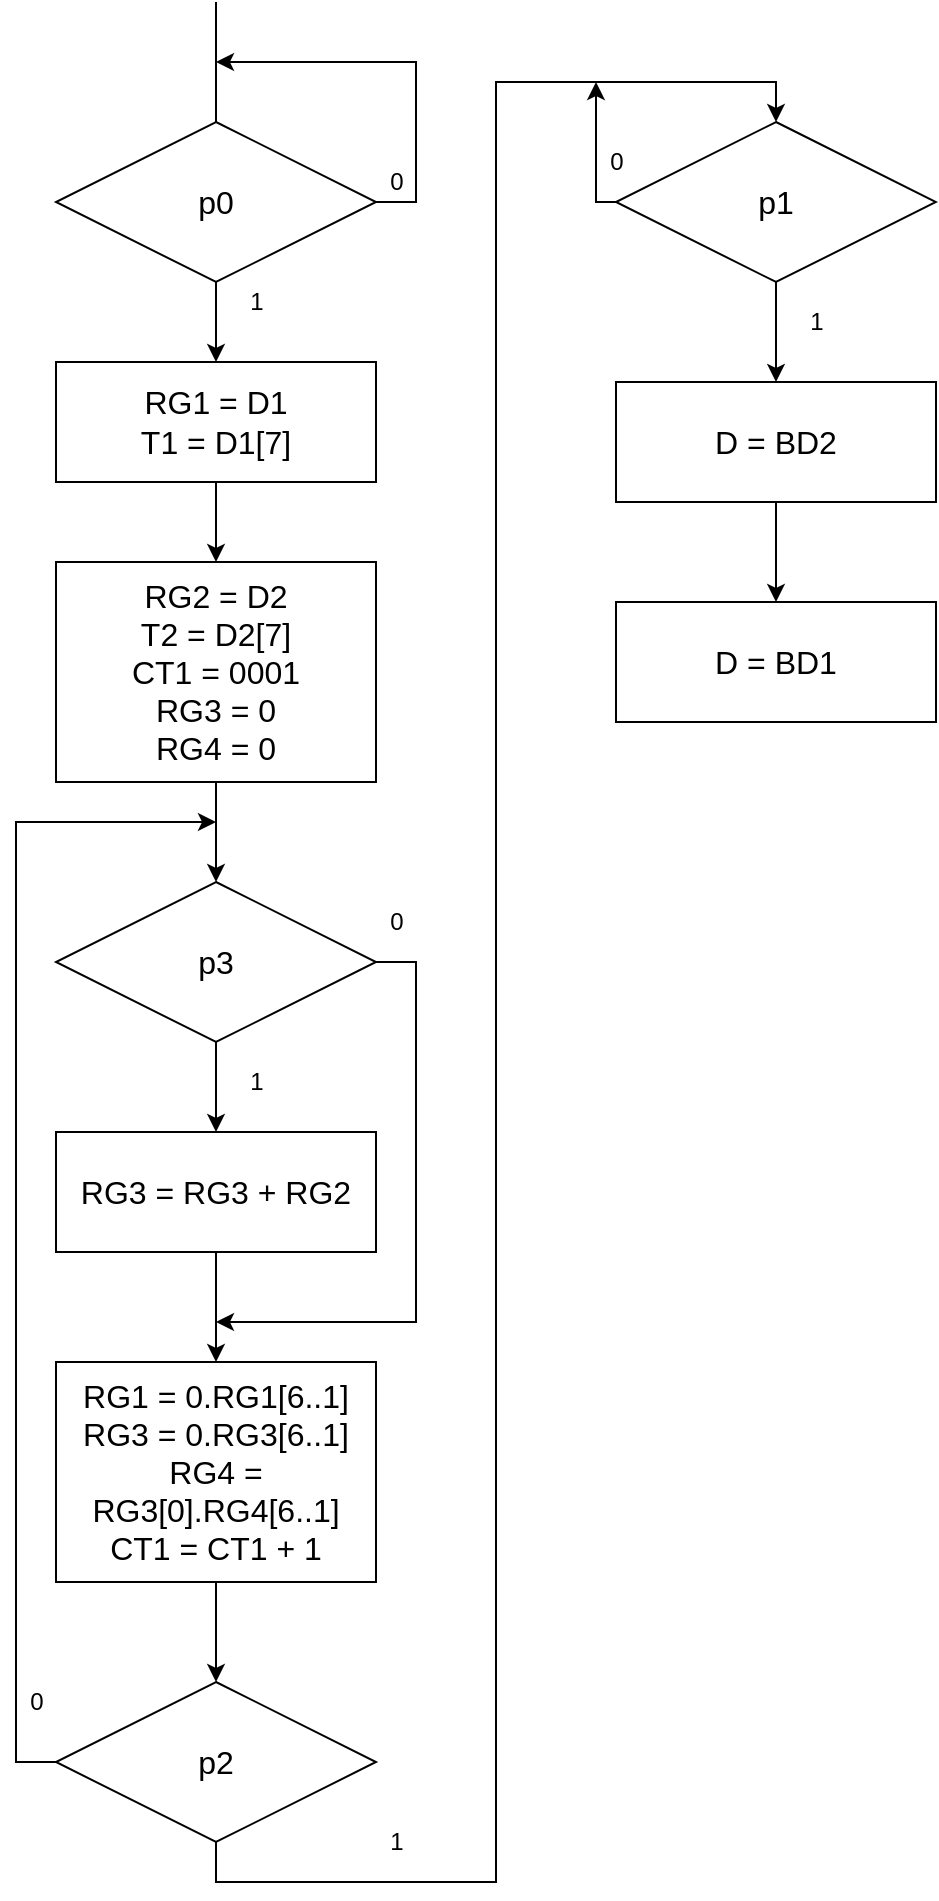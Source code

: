 <mxfile version="14.6.13" type="device"><diagram id="eyWLAwmCv610SPQU9jmA" name="Page-1"><mxGraphModel dx="1422" dy="705" grid="1" gridSize="10" guides="1" tooltips="1" connect="1" arrows="1" fold="1" page="1" pageScale="1" pageWidth="827" pageHeight="1169" math="0" shadow="0"><root><mxCell id="0"/><mxCell id="1" parent="0"/><mxCell id="uTaIbYJK7gSBKOxkgNgJ-3" style="edgeStyle=orthogonalEdgeStyle;rounded=0;orthogonalLoop=1;jettySize=auto;html=1;exitX=1;exitY=0.5;exitDx=0;exitDy=0;" edge="1" parent="1" source="uTaIbYJK7gSBKOxkgNgJ-1"><mxGeometry relative="1" as="geometry"><mxPoint x="160" y="50" as="targetPoint"/><Array as="points"><mxPoint x="260" y="120"/><mxPoint x="260" y="50"/></Array></mxGeometry></mxCell><mxCell id="uTaIbYJK7gSBKOxkgNgJ-6" style="edgeStyle=orthogonalEdgeStyle;rounded=0;orthogonalLoop=1;jettySize=auto;html=1;exitX=0.5;exitY=1;exitDx=0;exitDy=0;entryX=0.5;entryY=0;entryDx=0;entryDy=0;" edge="1" parent="1" source="uTaIbYJK7gSBKOxkgNgJ-1" target="uTaIbYJK7gSBKOxkgNgJ-5"><mxGeometry relative="1" as="geometry"/></mxCell><mxCell id="uTaIbYJK7gSBKOxkgNgJ-1" value="&lt;font style=&quot;font-size: 16px&quot;&gt;p0&lt;/font&gt;" style="rhombus;whiteSpace=wrap;html=1;" vertex="1" parent="1"><mxGeometry x="80" y="80" width="160" height="80" as="geometry"/></mxCell><mxCell id="uTaIbYJK7gSBKOxkgNgJ-2" value="" style="endArrow=none;html=1;exitX=0.5;exitY=0;exitDx=0;exitDy=0;" edge="1" parent="1" source="uTaIbYJK7gSBKOxkgNgJ-1"><mxGeometry width="50" height="50" relative="1" as="geometry"><mxPoint x="140" y="50" as="sourcePoint"/><mxPoint x="160" y="20" as="targetPoint"/></mxGeometry></mxCell><mxCell id="uTaIbYJK7gSBKOxkgNgJ-4" value="0" style="text;html=1;align=center;verticalAlign=middle;resizable=0;points=[];autosize=1;strokeColor=none;" vertex="1" parent="1"><mxGeometry x="240" y="100" width="20" height="20" as="geometry"/></mxCell><mxCell id="uTaIbYJK7gSBKOxkgNgJ-10" style="edgeStyle=orthogonalEdgeStyle;rounded=0;orthogonalLoop=1;jettySize=auto;html=1;exitX=0.5;exitY=1;exitDx=0;exitDy=0;" edge="1" parent="1" source="uTaIbYJK7gSBKOxkgNgJ-5" target="uTaIbYJK7gSBKOxkgNgJ-9"><mxGeometry relative="1" as="geometry"/></mxCell><mxCell id="uTaIbYJK7gSBKOxkgNgJ-5" value="&lt;font style=&quot;font-size: 16px&quot;&gt;RG1 = D1&lt;br&gt;T1 = D1[7]&lt;br&gt;&lt;/font&gt;" style="rounded=0;whiteSpace=wrap;html=1;" vertex="1" parent="1"><mxGeometry x="80" y="200" width="160" height="60" as="geometry"/></mxCell><mxCell id="uTaIbYJK7gSBKOxkgNgJ-7" value="1" style="text;html=1;align=center;verticalAlign=middle;resizable=0;points=[];autosize=1;strokeColor=none;" vertex="1" parent="1"><mxGeometry x="170" y="160" width="20" height="20" as="geometry"/></mxCell><mxCell id="uTaIbYJK7gSBKOxkgNgJ-12" style="edgeStyle=orthogonalEdgeStyle;rounded=0;orthogonalLoop=1;jettySize=auto;html=1;exitX=0.5;exitY=1;exitDx=0;exitDy=0;entryX=0.5;entryY=0;entryDx=0;entryDy=0;" edge="1" parent="1" source="uTaIbYJK7gSBKOxkgNgJ-9" target="uTaIbYJK7gSBKOxkgNgJ-11"><mxGeometry relative="1" as="geometry"/></mxCell><mxCell id="uTaIbYJK7gSBKOxkgNgJ-9" value="&lt;font style=&quot;font-size: 16px&quot;&gt;RG2 = D2&lt;br&gt;T2 = D2[7]&lt;br&gt;CT1 = 0001&lt;br&gt;RG3 = 0&lt;br&gt;RG4 = 0&lt;br&gt;&lt;/font&gt;" style="rounded=0;whiteSpace=wrap;html=1;" vertex="1" parent="1"><mxGeometry x="80" y="300" width="160" height="110" as="geometry"/></mxCell><mxCell id="uTaIbYJK7gSBKOxkgNgJ-14" style="edgeStyle=orthogonalEdgeStyle;rounded=0;orthogonalLoop=1;jettySize=auto;html=1;exitX=0.5;exitY=1;exitDx=0;exitDy=0;entryX=0.5;entryY=0;entryDx=0;entryDy=0;" edge="1" parent="1" source="uTaIbYJK7gSBKOxkgNgJ-11" target="uTaIbYJK7gSBKOxkgNgJ-13"><mxGeometry relative="1" as="geometry"/></mxCell><mxCell id="uTaIbYJK7gSBKOxkgNgJ-33" style="edgeStyle=orthogonalEdgeStyle;rounded=0;orthogonalLoop=1;jettySize=auto;html=1;exitX=1;exitY=0.5;exitDx=0;exitDy=0;" edge="1" parent="1" source="uTaIbYJK7gSBKOxkgNgJ-11"><mxGeometry relative="1" as="geometry"><mxPoint x="160" y="680" as="targetPoint"/><Array as="points"><mxPoint x="260" y="500"/><mxPoint x="260" y="680"/></Array></mxGeometry></mxCell><mxCell id="uTaIbYJK7gSBKOxkgNgJ-11" value="&lt;font style=&quot;font-size: 16px&quot;&gt;p3&lt;/font&gt;" style="rhombus;whiteSpace=wrap;html=1;" vertex="1" parent="1"><mxGeometry x="80" y="460" width="160" height="80" as="geometry"/></mxCell><mxCell id="uTaIbYJK7gSBKOxkgNgJ-17" style="edgeStyle=orthogonalEdgeStyle;rounded=0;orthogonalLoop=1;jettySize=auto;html=1;exitX=0.5;exitY=1;exitDx=0;exitDy=0;" edge="1" parent="1" source="uTaIbYJK7gSBKOxkgNgJ-13" target="uTaIbYJK7gSBKOxkgNgJ-16"><mxGeometry relative="1" as="geometry"/></mxCell><mxCell id="uTaIbYJK7gSBKOxkgNgJ-13" value="&lt;font style=&quot;font-size: 16px&quot;&gt;RG3 = RG3 + RG2&lt;br&gt;&lt;/font&gt;" style="rounded=0;whiteSpace=wrap;html=1;" vertex="1" parent="1"><mxGeometry x="80" y="585" width="160" height="60" as="geometry"/></mxCell><mxCell id="uTaIbYJK7gSBKOxkgNgJ-15" value="1" style="text;html=1;align=center;verticalAlign=middle;resizable=0;points=[];autosize=1;strokeColor=none;" vertex="1" parent="1"><mxGeometry x="170" y="550" width="20" height="20" as="geometry"/></mxCell><mxCell id="uTaIbYJK7gSBKOxkgNgJ-19" style="edgeStyle=orthogonalEdgeStyle;rounded=0;orthogonalLoop=1;jettySize=auto;html=1;exitX=0.5;exitY=1;exitDx=0;exitDy=0;entryX=0.5;entryY=0;entryDx=0;entryDy=0;" edge="1" parent="1" source="uTaIbYJK7gSBKOxkgNgJ-16" target="uTaIbYJK7gSBKOxkgNgJ-18"><mxGeometry relative="1" as="geometry"/></mxCell><mxCell id="uTaIbYJK7gSBKOxkgNgJ-16" value="&lt;font style=&quot;font-size: 16px&quot;&gt;RG1 = 0.RG1[6..1]&lt;br&gt;RG3 = 0.RG3[6..1]&lt;br&gt;RG4 = RG3[0].RG4[6..1]&lt;br&gt;CT1 = CT1 + 1&lt;br&gt;&lt;/font&gt;" style="rounded=0;whiteSpace=wrap;html=1;" vertex="1" parent="1"><mxGeometry x="80" y="700" width="160" height="110" as="geometry"/></mxCell><mxCell id="uTaIbYJK7gSBKOxkgNgJ-20" style="edgeStyle=orthogonalEdgeStyle;rounded=0;orthogonalLoop=1;jettySize=auto;html=1;exitX=0;exitY=0.5;exitDx=0;exitDy=0;" edge="1" parent="1" source="uTaIbYJK7gSBKOxkgNgJ-18"><mxGeometry relative="1" as="geometry"><mxPoint x="160" y="430" as="targetPoint"/><Array as="points"><mxPoint x="60" y="900"/><mxPoint x="60" y="430"/></Array></mxGeometry></mxCell><mxCell id="uTaIbYJK7gSBKOxkgNgJ-23" style="edgeStyle=orthogonalEdgeStyle;rounded=0;orthogonalLoop=1;jettySize=auto;html=1;exitX=0.5;exitY=1;exitDx=0;exitDy=0;entryX=0.5;entryY=0;entryDx=0;entryDy=0;" edge="1" parent="1" source="uTaIbYJK7gSBKOxkgNgJ-18" target="uTaIbYJK7gSBKOxkgNgJ-22"><mxGeometry relative="1" as="geometry"/></mxCell><mxCell id="uTaIbYJK7gSBKOxkgNgJ-18" value="&lt;font style=&quot;font-size: 16px&quot;&gt;p2&lt;/font&gt;" style="rhombus;whiteSpace=wrap;html=1;" vertex="1" parent="1"><mxGeometry x="80" y="860" width="160" height="80" as="geometry"/></mxCell><mxCell id="uTaIbYJK7gSBKOxkgNgJ-21" value="0" style="text;html=1;align=center;verticalAlign=middle;resizable=0;points=[];autosize=1;strokeColor=none;" vertex="1" parent="1"><mxGeometry x="60" y="860" width="20" height="20" as="geometry"/></mxCell><mxCell id="uTaIbYJK7gSBKOxkgNgJ-25" style="edgeStyle=orthogonalEdgeStyle;rounded=0;orthogonalLoop=1;jettySize=auto;html=1;exitX=0;exitY=0.5;exitDx=0;exitDy=0;" edge="1" parent="1" source="uTaIbYJK7gSBKOxkgNgJ-22"><mxGeometry relative="1" as="geometry"><mxPoint x="350" y="60" as="targetPoint"/><Array as="points"><mxPoint x="350" y="120"/></Array></mxGeometry></mxCell><mxCell id="uTaIbYJK7gSBKOxkgNgJ-28" style="edgeStyle=orthogonalEdgeStyle;rounded=0;orthogonalLoop=1;jettySize=auto;html=1;exitX=0.5;exitY=1;exitDx=0;exitDy=0;entryX=0.5;entryY=0;entryDx=0;entryDy=0;" edge="1" parent="1" source="uTaIbYJK7gSBKOxkgNgJ-22" target="uTaIbYJK7gSBKOxkgNgJ-27"><mxGeometry relative="1" as="geometry"/></mxCell><mxCell id="uTaIbYJK7gSBKOxkgNgJ-22" value="&lt;font style=&quot;font-size: 16px&quot;&gt;p1&lt;/font&gt;" style="rhombus;whiteSpace=wrap;html=1;" vertex="1" parent="1"><mxGeometry x="360" y="80" width="160" height="80" as="geometry"/></mxCell><mxCell id="uTaIbYJK7gSBKOxkgNgJ-24" value="1" style="text;html=1;align=center;verticalAlign=middle;resizable=0;points=[];autosize=1;strokeColor=none;" vertex="1" parent="1"><mxGeometry x="240" y="930" width="20" height="20" as="geometry"/></mxCell><mxCell id="uTaIbYJK7gSBKOxkgNgJ-26" value="0" style="text;html=1;align=center;verticalAlign=middle;resizable=0;points=[];autosize=1;strokeColor=none;" vertex="1" parent="1"><mxGeometry x="350" y="90" width="20" height="20" as="geometry"/></mxCell><mxCell id="uTaIbYJK7gSBKOxkgNgJ-31" style="edgeStyle=orthogonalEdgeStyle;rounded=0;orthogonalLoop=1;jettySize=auto;html=1;exitX=0.5;exitY=1;exitDx=0;exitDy=0;entryX=0.5;entryY=0;entryDx=0;entryDy=0;" edge="1" parent="1" source="uTaIbYJK7gSBKOxkgNgJ-27" target="uTaIbYJK7gSBKOxkgNgJ-29"><mxGeometry relative="1" as="geometry"/></mxCell><mxCell id="uTaIbYJK7gSBKOxkgNgJ-27" value="&lt;font style=&quot;font-size: 16px&quot;&gt;D = BD2&lt;br&gt;&lt;/font&gt;" style="rounded=0;whiteSpace=wrap;html=1;" vertex="1" parent="1"><mxGeometry x="360" y="210" width="160" height="60" as="geometry"/></mxCell><mxCell id="uTaIbYJK7gSBKOxkgNgJ-29" value="&lt;font style=&quot;font-size: 16px&quot;&gt;D = BD1&lt;br&gt;&lt;/font&gt;" style="rounded=0;whiteSpace=wrap;html=1;" vertex="1" parent="1"><mxGeometry x="360" y="320" width="160" height="60" as="geometry"/></mxCell><mxCell id="uTaIbYJK7gSBKOxkgNgJ-32" value="1" style="text;html=1;align=center;verticalAlign=middle;resizable=0;points=[];autosize=1;strokeColor=none;" vertex="1" parent="1"><mxGeometry x="450" y="170" width="20" height="20" as="geometry"/></mxCell><mxCell id="uTaIbYJK7gSBKOxkgNgJ-34" value="0" style="text;html=1;align=center;verticalAlign=middle;resizable=0;points=[];autosize=1;strokeColor=none;" vertex="1" parent="1"><mxGeometry x="240" y="470" width="20" height="20" as="geometry"/></mxCell></root></mxGraphModel></diagram></mxfile>